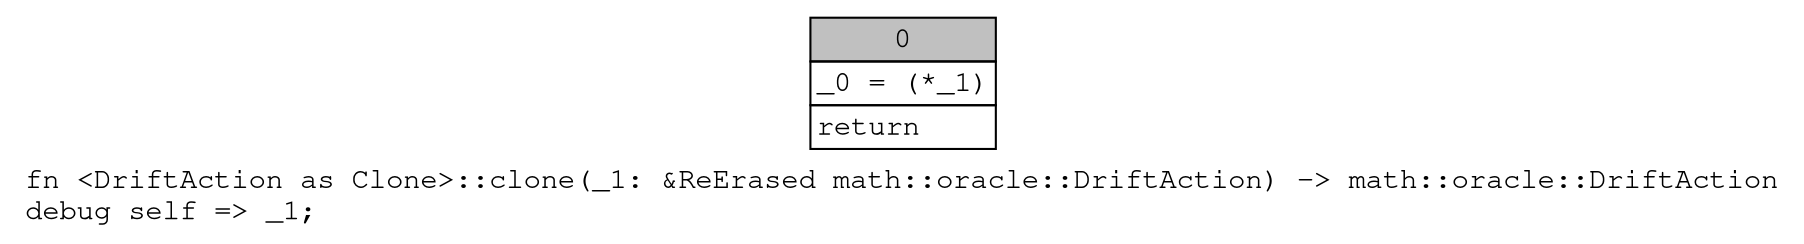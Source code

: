 digraph Mir_0_15072 {
    graph [fontname="Courier, monospace"];
    node [fontname="Courier, monospace"];
    edge [fontname="Courier, monospace"];
    label=<fn &lt;DriftAction as Clone&gt;::clone(_1: &amp;ReErased math::oracle::DriftAction) -&gt; math::oracle::DriftAction<br align="left"/>debug self =&gt; _1;<br align="left"/>>;
    bb0__0_15072 [shape="none", label=<<table border="0" cellborder="1" cellspacing="0"><tr><td bgcolor="gray" align="center" colspan="1">0</td></tr><tr><td align="left" balign="left">_0 = (*_1)<br/></td></tr><tr><td align="left">return</td></tr></table>>];
}
